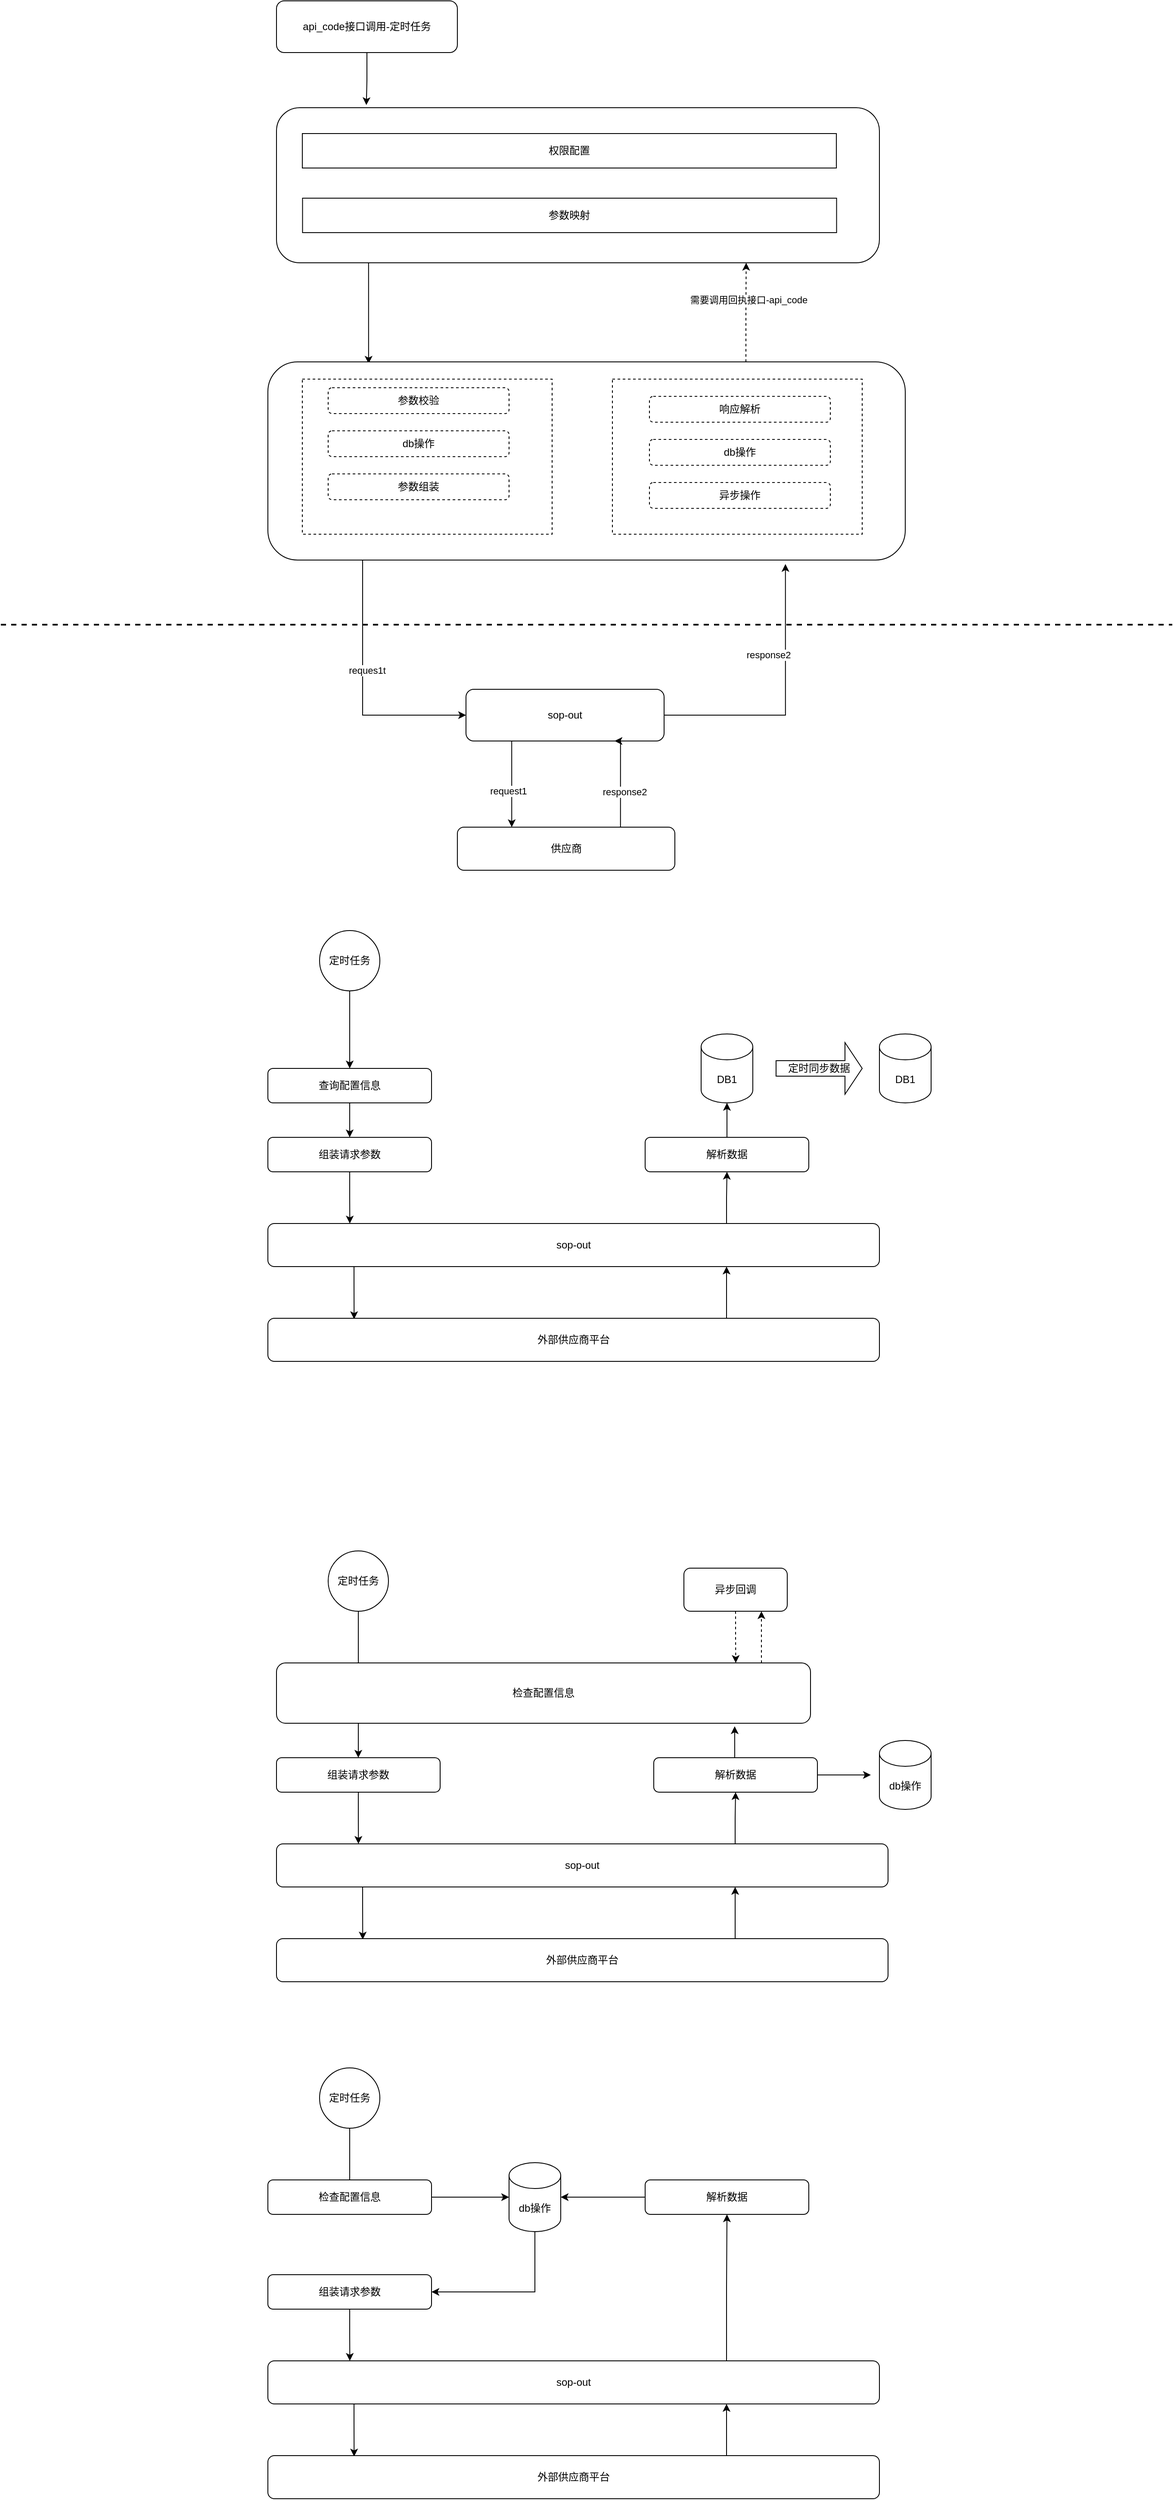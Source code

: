 <mxfile version="14.5.10" type="github">
  <diagram id="qdSIgpuCEHY31d6F6nsB" name="Page-1">
    <mxGraphModel dx="2249" dy="1931" grid="1" gridSize="10" guides="1" tooltips="1" connect="1" arrows="1" fold="1" page="1" pageScale="1" pageWidth="827" pageHeight="1169" math="0" shadow="0">
      <root>
        <mxCell id="0" />
        <mxCell id="1" parent="0" />
        <mxCell id="QQxCpzfc86TUOospv0HA-32" style="edgeStyle=orthogonalEdgeStyle;rounded=0;orthogonalLoop=1;jettySize=auto;html=1;entryX=0.149;entryY=-0.017;entryDx=0;entryDy=0;entryPerimeter=0;" parent="1" source="QQxCpzfc86TUOospv0HA-7" target="QQxCpzfc86TUOospv0HA-9" edge="1">
          <mxGeometry relative="1" as="geometry" />
        </mxCell>
        <mxCell id="QQxCpzfc86TUOospv0HA-7" value="api_code接口调用-定时任务" style="rounded=1;whiteSpace=wrap;html=1;" parent="1" vertex="1">
          <mxGeometry x="70" y="-169" width="210" height="60" as="geometry" />
        </mxCell>
        <mxCell id="QQxCpzfc86TUOospv0HA-41" style="edgeStyle=orthogonalEdgeStyle;rounded=0;orthogonalLoop=1;jettySize=auto;html=1;exitX=0.5;exitY=1;exitDx=0;exitDy=0;entryX=0.158;entryY=0.009;entryDx=0;entryDy=0;entryPerimeter=0;" parent="1" source="QQxCpzfc86TUOospv0HA-9" target="QQxCpzfc86TUOospv0HA-13" edge="1">
          <mxGeometry relative="1" as="geometry">
            <Array as="points">
              <mxPoint x="177" y="135" />
            </Array>
          </mxGeometry>
        </mxCell>
        <mxCell id="QQxCpzfc86TUOospv0HA-9" value="" style="rounded=1;whiteSpace=wrap;html=1;" parent="1" vertex="1">
          <mxGeometry x="70" y="-45" width="700" height="180" as="geometry" />
        </mxCell>
        <mxCell id="QQxCpzfc86TUOospv0HA-10" value="权限配置" style="rounded=0;whiteSpace=wrap;html=1;" parent="1" vertex="1">
          <mxGeometry x="100" y="-15" width="620" height="40" as="geometry" />
        </mxCell>
        <mxCell id="QQxCpzfc86TUOospv0HA-11" value="参数映射" style="rounded=0;whiteSpace=wrap;html=1;" parent="1" vertex="1">
          <mxGeometry x="100.25" y="60" width="620" height="40" as="geometry" />
        </mxCell>
        <mxCell id="QQxCpzfc86TUOospv0HA-14" style="edgeStyle=orthogonalEdgeStyle;rounded=0;orthogonalLoop=1;jettySize=auto;html=1;entryX=0;entryY=0.5;entryDx=0;entryDy=0;" parent="1" source="QQxCpzfc86TUOospv0HA-13" target="QQxCpzfc86TUOospv0HA-16" edge="1">
          <mxGeometry relative="1" as="geometry">
            <mxPoint x="175" y="510" as="targetPoint" />
            <Array as="points">
              <mxPoint x="170" y="660" />
            </Array>
          </mxGeometry>
        </mxCell>
        <mxCell id="QQxCpzfc86TUOospv0HA-21" value="reques1t" style="edgeLabel;html=1;align=center;verticalAlign=middle;resizable=0;points=[];" parent="QQxCpzfc86TUOospv0HA-14" vertex="1" connectable="0">
          <mxGeometry x="0.06" y="-2" relative="1" as="geometry">
            <mxPoint x="7" y="-31" as="offset" />
          </mxGeometry>
        </mxCell>
        <mxCell id="QQxCpzfc86TUOospv0HA-42" style="edgeStyle=orthogonalEdgeStyle;rounded=0;orthogonalLoop=1;jettySize=auto;html=1;exitX=0.75;exitY=0;exitDx=0;exitDy=0;entryX=0.779;entryY=1;entryDx=0;entryDy=0;entryPerimeter=0;dashed=1;" parent="1" source="QQxCpzfc86TUOospv0HA-13" target="QQxCpzfc86TUOospv0HA-9" edge="1">
          <mxGeometry relative="1" as="geometry">
            <mxPoint x="615" y="200" as="targetPoint" />
          </mxGeometry>
        </mxCell>
        <mxCell id="QQxCpzfc86TUOospv0HA-43" value="需要调用回执接口-api_code" style="edgeLabel;html=1;align=center;verticalAlign=middle;resizable=0;points=[];" parent="QQxCpzfc86TUOospv0HA-42" vertex="1" connectable="0">
          <mxGeometry x="0.254" y="-2" relative="1" as="geometry">
            <mxPoint as="offset" />
          </mxGeometry>
        </mxCell>
        <mxCell id="QQxCpzfc86TUOospv0HA-13" value="" style="rounded=1;whiteSpace=wrap;html=1;" parent="1" vertex="1">
          <mxGeometry x="60" y="250" width="740" height="230" as="geometry" />
        </mxCell>
        <mxCell id="QQxCpzfc86TUOospv0HA-20" style="edgeStyle=orthogonalEdgeStyle;rounded=0;orthogonalLoop=1;jettySize=auto;html=1;exitX=1;exitY=0.5;exitDx=0;exitDy=0;entryX=0.812;entryY=1.02;entryDx=0;entryDy=0;entryPerimeter=0;" parent="1" source="QQxCpzfc86TUOospv0HA-16" target="QQxCpzfc86TUOospv0HA-13" edge="1">
          <mxGeometry relative="1" as="geometry" />
        </mxCell>
        <mxCell id="QQxCpzfc86TUOospv0HA-22" value="response2" style="edgeLabel;html=1;align=center;verticalAlign=middle;resizable=0;points=[];" parent="QQxCpzfc86TUOospv0HA-20" vertex="1" connectable="0">
          <mxGeometry x="-0.31" y="-1" relative="1" as="geometry">
            <mxPoint x="12" y="-71" as="offset" />
          </mxGeometry>
        </mxCell>
        <mxCell id="QQxCpzfc86TUOospv0HA-25" style="edgeStyle=orthogonalEdgeStyle;rounded=0;orthogonalLoop=1;jettySize=auto;html=1;exitX=0.25;exitY=1;exitDx=0;exitDy=0;entryX=0.25;entryY=0;entryDx=0;entryDy=0;" parent="1" source="QQxCpzfc86TUOospv0HA-16" target="QQxCpzfc86TUOospv0HA-24" edge="1">
          <mxGeometry relative="1" as="geometry">
            <Array as="points">
              <mxPoint x="343" y="690" />
            </Array>
          </mxGeometry>
        </mxCell>
        <mxCell id="QQxCpzfc86TUOospv0HA-16" value="sop-out" style="rounded=1;whiteSpace=wrap;html=1;" parent="1" vertex="1">
          <mxGeometry x="290" y="630" width="230" height="60" as="geometry" />
        </mxCell>
        <mxCell id="QQxCpzfc86TUOospv0HA-23" value="" style="line;strokeWidth=2;html=1;dashed=1;" parent="1" vertex="1">
          <mxGeometry x="-250" y="550" width="1360" height="10" as="geometry" />
        </mxCell>
        <mxCell id="QQxCpzfc86TUOospv0HA-26" style="edgeStyle=orthogonalEdgeStyle;rounded=0;orthogonalLoop=1;jettySize=auto;html=1;exitX=0.75;exitY=0;exitDx=0;exitDy=0;entryX=0.75;entryY=1;entryDx=0;entryDy=0;" parent="1" source="QQxCpzfc86TUOospv0HA-24" target="QQxCpzfc86TUOospv0HA-16" edge="1">
          <mxGeometry relative="1" as="geometry">
            <Array as="points">
              <mxPoint x="469" y="690" />
            </Array>
          </mxGeometry>
        </mxCell>
        <mxCell id="QQxCpzfc86TUOospv0HA-24" value="供应商" style="rounded=1;whiteSpace=wrap;html=1;" parent="1" vertex="1">
          <mxGeometry x="280" y="790" width="252.5" height="50" as="geometry" />
        </mxCell>
        <mxCell id="QQxCpzfc86TUOospv0HA-27" value="request1" style="edgeLabel;html=1;align=center;verticalAlign=middle;resizable=0;points=[];" parent="1" vertex="1" connectable="0">
          <mxGeometry x="185" y="630" as="geometry">
            <mxPoint x="154" y="118" as="offset" />
          </mxGeometry>
        </mxCell>
        <mxCell id="QQxCpzfc86TUOospv0HA-28" value="response2" style="edgeLabel;html=1;align=center;verticalAlign=middle;resizable=0;points=[];" parent="1" vertex="1" connectable="0">
          <mxGeometry x="713" y="630" as="geometry">
            <mxPoint x="-239" y="119" as="offset" />
          </mxGeometry>
        </mxCell>
        <mxCell id="QQxCpzfc86TUOospv0HA-34" value="" style="rounded=0;whiteSpace=wrap;html=1;dashed=1;" parent="1" vertex="1">
          <mxGeometry x="100" y="270" width="290" height="180" as="geometry" />
        </mxCell>
        <mxCell id="QQxCpzfc86TUOospv0HA-35" value="" style="rounded=0;whiteSpace=wrap;html=1;dashed=1;" parent="1" vertex="1">
          <mxGeometry x="460" y="270" width="290" height="180" as="geometry" />
        </mxCell>
        <mxCell id="QQxCpzfc86TUOospv0HA-36" value="参数校验" style="rounded=1;whiteSpace=wrap;html=1;dashed=1;" parent="1" vertex="1">
          <mxGeometry x="130" y="280" width="210" height="30" as="geometry" />
        </mxCell>
        <mxCell id="QQxCpzfc86TUOospv0HA-37" value="db操作" style="rounded=1;whiteSpace=wrap;html=1;dashed=1;" parent="1" vertex="1">
          <mxGeometry x="130" y="330" width="210" height="30" as="geometry" />
        </mxCell>
        <mxCell id="QQxCpzfc86TUOospv0HA-38" value="参数组装" style="rounded=1;whiteSpace=wrap;html=1;dashed=1;" parent="1" vertex="1">
          <mxGeometry x="130" y="380" width="210" height="30" as="geometry" />
        </mxCell>
        <mxCell id="QQxCpzfc86TUOospv0HA-39" value="响应解析" style="rounded=1;whiteSpace=wrap;html=1;dashed=1;" parent="1" vertex="1">
          <mxGeometry x="503" y="290" width="210" height="30" as="geometry" />
        </mxCell>
        <mxCell id="QQxCpzfc86TUOospv0HA-40" value="db操作" style="rounded=1;whiteSpace=wrap;html=1;dashed=1;" parent="1" vertex="1">
          <mxGeometry x="503" y="340" width="210" height="30" as="geometry" />
        </mxCell>
        <mxCell id="QQxCpzfc86TUOospv0HA-51" value="异步操作" style="rounded=1;whiteSpace=wrap;html=1;dashed=1;" parent="1" vertex="1">
          <mxGeometry x="503" y="390" width="210" height="30" as="geometry" />
        </mxCell>
        <mxCell id="YYS0tg4hP7vyLNwFndsM-16" style="edgeStyle=orthogonalEdgeStyle;rounded=0;orthogonalLoop=1;jettySize=auto;html=1;exitX=0.5;exitY=1;exitDx=0;exitDy=0;" edge="1" parent="1" source="YYS0tg4hP7vyLNwFndsM-6">
          <mxGeometry relative="1" as="geometry">
            <mxPoint x="155" y="1070" as="targetPoint" />
          </mxGeometry>
        </mxCell>
        <mxCell id="YYS0tg4hP7vyLNwFndsM-6" value="定时任务" style="ellipse;whiteSpace=wrap;html=1;aspect=fixed;" vertex="1" parent="1">
          <mxGeometry x="120" y="910" width="70" height="70" as="geometry" />
        </mxCell>
        <mxCell id="YYS0tg4hP7vyLNwFndsM-18" style="edgeStyle=orthogonalEdgeStyle;rounded=0;orthogonalLoop=1;jettySize=auto;html=1;entryX=0.5;entryY=0;entryDx=0;entryDy=0;" edge="1" parent="1" source="YYS0tg4hP7vyLNwFndsM-14" target="YYS0tg4hP7vyLNwFndsM-17">
          <mxGeometry relative="1" as="geometry" />
        </mxCell>
        <mxCell id="YYS0tg4hP7vyLNwFndsM-14" value="查询配置信息" style="rounded=1;whiteSpace=wrap;html=1;" vertex="1" parent="1">
          <mxGeometry x="60" y="1070" width="190" height="40" as="geometry" />
        </mxCell>
        <mxCell id="YYS0tg4hP7vyLNwFndsM-22" style="edgeStyle=orthogonalEdgeStyle;rounded=0;orthogonalLoop=1;jettySize=auto;html=1;entryX=0.134;entryY=0;entryDx=0;entryDy=0;entryPerimeter=0;" edge="1" parent="1" source="YYS0tg4hP7vyLNwFndsM-17" target="YYS0tg4hP7vyLNwFndsM-19">
          <mxGeometry relative="1" as="geometry" />
        </mxCell>
        <mxCell id="YYS0tg4hP7vyLNwFndsM-17" value="组装请求参数" style="rounded=1;whiteSpace=wrap;html=1;" vertex="1" parent="1">
          <mxGeometry x="60" y="1150" width="190" height="40" as="geometry" />
        </mxCell>
        <mxCell id="YYS0tg4hP7vyLNwFndsM-23" style="edgeStyle=orthogonalEdgeStyle;rounded=0;orthogonalLoop=1;jettySize=auto;html=1;entryX=0.141;entryY=0.02;entryDx=0;entryDy=0;entryPerimeter=0;" edge="1" parent="1" source="YYS0tg4hP7vyLNwFndsM-19" target="YYS0tg4hP7vyLNwFndsM-21">
          <mxGeometry relative="1" as="geometry">
            <Array as="points">
              <mxPoint x="160" y="1320" />
              <mxPoint x="160" y="1320" />
            </Array>
          </mxGeometry>
        </mxCell>
        <mxCell id="YYS0tg4hP7vyLNwFndsM-28" style="edgeStyle=orthogonalEdgeStyle;rounded=0;orthogonalLoop=1;jettySize=auto;html=1;exitX=0.75;exitY=0;exitDx=0;exitDy=0;entryX=0.5;entryY=1;entryDx=0;entryDy=0;" edge="1" parent="1" source="YYS0tg4hP7vyLNwFndsM-19" target="YYS0tg4hP7vyLNwFndsM-26">
          <mxGeometry relative="1" as="geometry" />
        </mxCell>
        <mxCell id="YYS0tg4hP7vyLNwFndsM-19" value="sop-out" style="rounded=1;whiteSpace=wrap;html=1;" vertex="1" parent="1">
          <mxGeometry x="60" y="1250" width="710" height="50" as="geometry" />
        </mxCell>
        <mxCell id="YYS0tg4hP7vyLNwFndsM-24" style="edgeStyle=orthogonalEdgeStyle;rounded=0;orthogonalLoop=1;jettySize=auto;html=1;exitX=0.75;exitY=0;exitDx=0;exitDy=0;entryX=0.75;entryY=1;entryDx=0;entryDy=0;" edge="1" parent="1" source="YYS0tg4hP7vyLNwFndsM-21" target="YYS0tg4hP7vyLNwFndsM-19">
          <mxGeometry relative="1" as="geometry" />
        </mxCell>
        <mxCell id="YYS0tg4hP7vyLNwFndsM-21" value="外部供应商平台" style="rounded=1;whiteSpace=wrap;html=1;" vertex="1" parent="1">
          <mxGeometry x="60" y="1360" width="710" height="50" as="geometry" />
        </mxCell>
        <mxCell id="YYS0tg4hP7vyLNwFndsM-30" value="" style="edgeStyle=orthogonalEdgeStyle;rounded=0;orthogonalLoop=1;jettySize=auto;html=1;" edge="1" parent="1" source="YYS0tg4hP7vyLNwFndsM-26" target="YYS0tg4hP7vyLNwFndsM-29">
          <mxGeometry relative="1" as="geometry" />
        </mxCell>
        <mxCell id="YYS0tg4hP7vyLNwFndsM-26" value="解析数据" style="rounded=1;whiteSpace=wrap;html=1;" vertex="1" parent="1">
          <mxGeometry x="498" y="1150" width="190" height="40" as="geometry" />
        </mxCell>
        <mxCell id="YYS0tg4hP7vyLNwFndsM-29" value="DB1" style="shape=cylinder3;whiteSpace=wrap;html=1;boundedLbl=1;backgroundOutline=1;size=15;" vertex="1" parent="1">
          <mxGeometry x="563" y="1030" width="60" height="80" as="geometry" />
        </mxCell>
        <mxCell id="YYS0tg4hP7vyLNwFndsM-31" value="DB1" style="shape=cylinder3;whiteSpace=wrap;html=1;boundedLbl=1;backgroundOutline=1;size=15;" vertex="1" parent="1">
          <mxGeometry x="770" y="1030" width="60" height="80" as="geometry" />
        </mxCell>
        <mxCell id="YYS0tg4hP7vyLNwFndsM-58" value="定时同步数据" style="shape=singleArrow;whiteSpace=wrap;html=1;" vertex="1" parent="1">
          <mxGeometry x="650" y="1040" width="100" height="60" as="geometry" />
        </mxCell>
        <mxCell id="YYS0tg4hP7vyLNwFndsM-59" style="edgeStyle=orthogonalEdgeStyle;rounded=0;orthogonalLoop=1;jettySize=auto;html=1;exitX=0.5;exitY=1;exitDx=0;exitDy=0;" edge="1" parent="1" source="YYS0tg4hP7vyLNwFndsM-60">
          <mxGeometry relative="1" as="geometry">
            <mxPoint x="165" y="1790" as="targetPoint" />
          </mxGeometry>
        </mxCell>
        <mxCell id="YYS0tg4hP7vyLNwFndsM-60" value="定时任务" style="ellipse;whiteSpace=wrap;html=1;aspect=fixed;" vertex="1" parent="1">
          <mxGeometry x="130" y="1630" width="70" height="70" as="geometry" />
        </mxCell>
        <mxCell id="YYS0tg4hP7vyLNwFndsM-61" style="edgeStyle=orthogonalEdgeStyle;rounded=0;orthogonalLoop=1;jettySize=auto;html=1;entryX=0.5;entryY=0;entryDx=0;entryDy=0;" edge="1" parent="1" source="YYS0tg4hP7vyLNwFndsM-62" target="YYS0tg4hP7vyLNwFndsM-64">
          <mxGeometry relative="1" as="geometry">
            <Array as="points">
              <mxPoint x="165" y="1840" />
              <mxPoint x="165" y="1840" />
            </Array>
          </mxGeometry>
        </mxCell>
        <mxCell id="YYS0tg4hP7vyLNwFndsM-81" style="edgeStyle=orthogonalEdgeStyle;rounded=0;orthogonalLoop=1;jettySize=auto;html=1;entryX=0.75;entryY=1;entryDx=0;entryDy=0;dashed=1;" edge="1" parent="1" source="YYS0tg4hP7vyLNwFndsM-62" target="YYS0tg4hP7vyLNwFndsM-79">
          <mxGeometry relative="1" as="geometry">
            <Array as="points">
              <mxPoint x="633" y="1740" />
              <mxPoint x="633" y="1740" />
            </Array>
          </mxGeometry>
        </mxCell>
        <mxCell id="YYS0tg4hP7vyLNwFndsM-62" value="检查配置信息" style="rounded=1;whiteSpace=wrap;html=1;" vertex="1" parent="1">
          <mxGeometry x="70" y="1760" width="620" height="70" as="geometry" />
        </mxCell>
        <mxCell id="YYS0tg4hP7vyLNwFndsM-63" style="edgeStyle=orthogonalEdgeStyle;rounded=0;orthogonalLoop=1;jettySize=auto;html=1;entryX=0.134;entryY=0;entryDx=0;entryDy=0;entryPerimeter=0;" edge="1" parent="1" source="YYS0tg4hP7vyLNwFndsM-64" target="YYS0tg4hP7vyLNwFndsM-67">
          <mxGeometry relative="1" as="geometry" />
        </mxCell>
        <mxCell id="YYS0tg4hP7vyLNwFndsM-64" value="组装请求参数" style="rounded=1;whiteSpace=wrap;html=1;" vertex="1" parent="1">
          <mxGeometry x="70" y="1870" width="190" height="40" as="geometry" />
        </mxCell>
        <mxCell id="YYS0tg4hP7vyLNwFndsM-65" style="edgeStyle=orthogonalEdgeStyle;rounded=0;orthogonalLoop=1;jettySize=auto;html=1;entryX=0.141;entryY=0.02;entryDx=0;entryDy=0;entryPerimeter=0;" edge="1" parent="1" source="YYS0tg4hP7vyLNwFndsM-67" target="YYS0tg4hP7vyLNwFndsM-69">
          <mxGeometry relative="1" as="geometry">
            <Array as="points">
              <mxPoint x="170" y="2040" />
              <mxPoint x="170" y="2040" />
            </Array>
          </mxGeometry>
        </mxCell>
        <mxCell id="YYS0tg4hP7vyLNwFndsM-66" style="edgeStyle=orthogonalEdgeStyle;rounded=0;orthogonalLoop=1;jettySize=auto;html=1;exitX=0.75;exitY=0;exitDx=0;exitDy=0;entryX=0.5;entryY=1;entryDx=0;entryDy=0;" edge="1" parent="1" source="YYS0tg4hP7vyLNwFndsM-67" target="YYS0tg4hP7vyLNwFndsM-71">
          <mxGeometry relative="1" as="geometry" />
        </mxCell>
        <mxCell id="YYS0tg4hP7vyLNwFndsM-67" value="sop-out" style="rounded=1;whiteSpace=wrap;html=1;" vertex="1" parent="1">
          <mxGeometry x="70" y="1970" width="710" height="50" as="geometry" />
        </mxCell>
        <mxCell id="YYS0tg4hP7vyLNwFndsM-68" style="edgeStyle=orthogonalEdgeStyle;rounded=0;orthogonalLoop=1;jettySize=auto;html=1;exitX=0.75;exitY=0;exitDx=0;exitDy=0;entryX=0.75;entryY=1;entryDx=0;entryDy=0;" edge="1" parent="1" source="YYS0tg4hP7vyLNwFndsM-69" target="YYS0tg4hP7vyLNwFndsM-67">
          <mxGeometry relative="1" as="geometry" />
        </mxCell>
        <mxCell id="YYS0tg4hP7vyLNwFndsM-69" value="外部供应商平台" style="rounded=1;whiteSpace=wrap;html=1;" vertex="1" parent="1">
          <mxGeometry x="70" y="2080" width="710" height="50" as="geometry" />
        </mxCell>
        <mxCell id="YYS0tg4hP7vyLNwFndsM-75" style="edgeStyle=orthogonalEdgeStyle;rounded=0;orthogonalLoop=1;jettySize=auto;html=1;exitX=0.5;exitY=0;exitDx=0;exitDy=0;entryX=0.858;entryY=1.05;entryDx=0;entryDy=0;entryPerimeter=0;" edge="1" parent="1" source="YYS0tg4hP7vyLNwFndsM-71" target="YYS0tg4hP7vyLNwFndsM-62">
          <mxGeometry relative="1" as="geometry" />
        </mxCell>
        <mxCell id="YYS0tg4hP7vyLNwFndsM-83" style="edgeStyle=orthogonalEdgeStyle;rounded=0;orthogonalLoop=1;jettySize=auto;html=1;" edge="1" parent="1" source="YYS0tg4hP7vyLNwFndsM-71">
          <mxGeometry relative="1" as="geometry">
            <mxPoint x="760" y="1890" as="targetPoint" />
          </mxGeometry>
        </mxCell>
        <mxCell id="YYS0tg4hP7vyLNwFndsM-71" value="解析数据" style="rounded=1;whiteSpace=wrap;html=1;" vertex="1" parent="1">
          <mxGeometry x="508" y="1870" width="190" height="40" as="geometry" />
        </mxCell>
        <mxCell id="YYS0tg4hP7vyLNwFndsM-82" style="edgeStyle=orthogonalEdgeStyle;rounded=0;orthogonalLoop=1;jettySize=auto;html=1;entryX=0.86;entryY=0;entryDx=0;entryDy=0;entryPerimeter=0;dashed=1;" edge="1" parent="1" source="YYS0tg4hP7vyLNwFndsM-79" target="YYS0tg4hP7vyLNwFndsM-62">
          <mxGeometry relative="1" as="geometry" />
        </mxCell>
        <mxCell id="YYS0tg4hP7vyLNwFndsM-79" value="异步回调" style="rounded=1;whiteSpace=wrap;html=1;" vertex="1" parent="1">
          <mxGeometry x="543" y="1650" width="120" height="50" as="geometry" />
        </mxCell>
        <mxCell id="YYS0tg4hP7vyLNwFndsM-84" value="db操作" style="shape=cylinder3;whiteSpace=wrap;html=1;boundedLbl=1;backgroundOutline=1;size=15;" vertex="1" parent="1">
          <mxGeometry x="770" y="1850" width="60" height="80" as="geometry" />
        </mxCell>
        <mxCell id="YYS0tg4hP7vyLNwFndsM-85" style="edgeStyle=orthogonalEdgeStyle;rounded=0;orthogonalLoop=1;jettySize=auto;html=1;exitX=0.5;exitY=1;exitDx=0;exitDy=0;" edge="1" parent="1" source="YYS0tg4hP7vyLNwFndsM-86">
          <mxGeometry relative="1" as="geometry">
            <mxPoint x="155" y="2390" as="targetPoint" />
          </mxGeometry>
        </mxCell>
        <mxCell id="YYS0tg4hP7vyLNwFndsM-86" value="定时任务" style="ellipse;whiteSpace=wrap;html=1;aspect=fixed;" vertex="1" parent="1">
          <mxGeometry x="120" y="2230" width="70" height="70" as="geometry" />
        </mxCell>
        <mxCell id="YYS0tg4hP7vyLNwFndsM-104" value="" style="edgeStyle=orthogonalEdgeStyle;rounded=0;orthogonalLoop=1;jettySize=auto;html=1;" edge="1" parent="1" source="YYS0tg4hP7vyLNwFndsM-89" target="YYS0tg4hP7vyLNwFndsM-102">
          <mxGeometry relative="1" as="geometry" />
        </mxCell>
        <mxCell id="YYS0tg4hP7vyLNwFndsM-89" value="检查配置信息" style="rounded=1;whiteSpace=wrap;html=1;" vertex="1" parent="1">
          <mxGeometry x="60" y="2360" width="190" height="40" as="geometry" />
        </mxCell>
        <mxCell id="YYS0tg4hP7vyLNwFndsM-90" style="edgeStyle=orthogonalEdgeStyle;rounded=0;orthogonalLoop=1;jettySize=auto;html=1;entryX=0.134;entryY=0;entryDx=0;entryDy=0;entryPerimeter=0;" edge="1" parent="1" source="YYS0tg4hP7vyLNwFndsM-91" target="YYS0tg4hP7vyLNwFndsM-94">
          <mxGeometry relative="1" as="geometry" />
        </mxCell>
        <mxCell id="YYS0tg4hP7vyLNwFndsM-91" value="组装请求参数" style="rounded=1;whiteSpace=wrap;html=1;" vertex="1" parent="1">
          <mxGeometry x="60" y="2470" width="190" height="40" as="geometry" />
        </mxCell>
        <mxCell id="YYS0tg4hP7vyLNwFndsM-92" style="edgeStyle=orthogonalEdgeStyle;rounded=0;orthogonalLoop=1;jettySize=auto;html=1;entryX=0.141;entryY=0.02;entryDx=0;entryDy=0;entryPerimeter=0;" edge="1" parent="1" source="YYS0tg4hP7vyLNwFndsM-94" target="YYS0tg4hP7vyLNwFndsM-96">
          <mxGeometry relative="1" as="geometry">
            <Array as="points">
              <mxPoint x="160" y="2640" />
              <mxPoint x="160" y="2640" />
            </Array>
          </mxGeometry>
        </mxCell>
        <mxCell id="YYS0tg4hP7vyLNwFndsM-93" style="edgeStyle=orthogonalEdgeStyle;rounded=0;orthogonalLoop=1;jettySize=auto;html=1;exitX=0.75;exitY=0;exitDx=0;exitDy=0;entryX=0.5;entryY=1;entryDx=0;entryDy=0;" edge="1" parent="1" source="YYS0tg4hP7vyLNwFndsM-94" target="YYS0tg4hP7vyLNwFndsM-99">
          <mxGeometry relative="1" as="geometry" />
        </mxCell>
        <mxCell id="YYS0tg4hP7vyLNwFndsM-94" value="sop-out" style="rounded=1;whiteSpace=wrap;html=1;" vertex="1" parent="1">
          <mxGeometry x="60" y="2570" width="710" height="50" as="geometry" />
        </mxCell>
        <mxCell id="YYS0tg4hP7vyLNwFndsM-95" style="edgeStyle=orthogonalEdgeStyle;rounded=0;orthogonalLoop=1;jettySize=auto;html=1;exitX=0.75;exitY=0;exitDx=0;exitDy=0;entryX=0.75;entryY=1;entryDx=0;entryDy=0;" edge="1" parent="1" source="YYS0tg4hP7vyLNwFndsM-96" target="YYS0tg4hP7vyLNwFndsM-94">
          <mxGeometry relative="1" as="geometry" />
        </mxCell>
        <mxCell id="YYS0tg4hP7vyLNwFndsM-96" value="外部供应商平台" style="rounded=1;whiteSpace=wrap;html=1;" vertex="1" parent="1">
          <mxGeometry x="60" y="2680" width="710" height="50" as="geometry" />
        </mxCell>
        <mxCell id="YYS0tg4hP7vyLNwFndsM-108" style="edgeStyle=orthogonalEdgeStyle;rounded=0;orthogonalLoop=1;jettySize=auto;html=1;entryX=1;entryY=0.5;entryDx=0;entryDy=0;entryPerimeter=0;" edge="1" parent="1" source="YYS0tg4hP7vyLNwFndsM-99" target="YYS0tg4hP7vyLNwFndsM-102">
          <mxGeometry relative="1" as="geometry" />
        </mxCell>
        <mxCell id="YYS0tg4hP7vyLNwFndsM-99" value="解析数据" style="rounded=1;whiteSpace=wrap;html=1;" vertex="1" parent="1">
          <mxGeometry x="498" y="2360" width="190" height="40" as="geometry" />
        </mxCell>
        <mxCell id="YYS0tg4hP7vyLNwFndsM-106" style="edgeStyle=orthogonalEdgeStyle;rounded=0;orthogonalLoop=1;jettySize=auto;html=1;entryX=1;entryY=0.5;entryDx=0;entryDy=0;" edge="1" parent="1" source="YYS0tg4hP7vyLNwFndsM-102" target="YYS0tg4hP7vyLNwFndsM-91">
          <mxGeometry relative="1" as="geometry">
            <Array as="points">
              <mxPoint x="370" y="2490" />
            </Array>
          </mxGeometry>
        </mxCell>
        <mxCell id="YYS0tg4hP7vyLNwFndsM-102" value="db操作" style="shape=cylinder3;whiteSpace=wrap;html=1;boundedLbl=1;backgroundOutline=1;size=15;" vertex="1" parent="1">
          <mxGeometry x="340" y="2340" width="60" height="80" as="geometry" />
        </mxCell>
      </root>
    </mxGraphModel>
  </diagram>
</mxfile>
